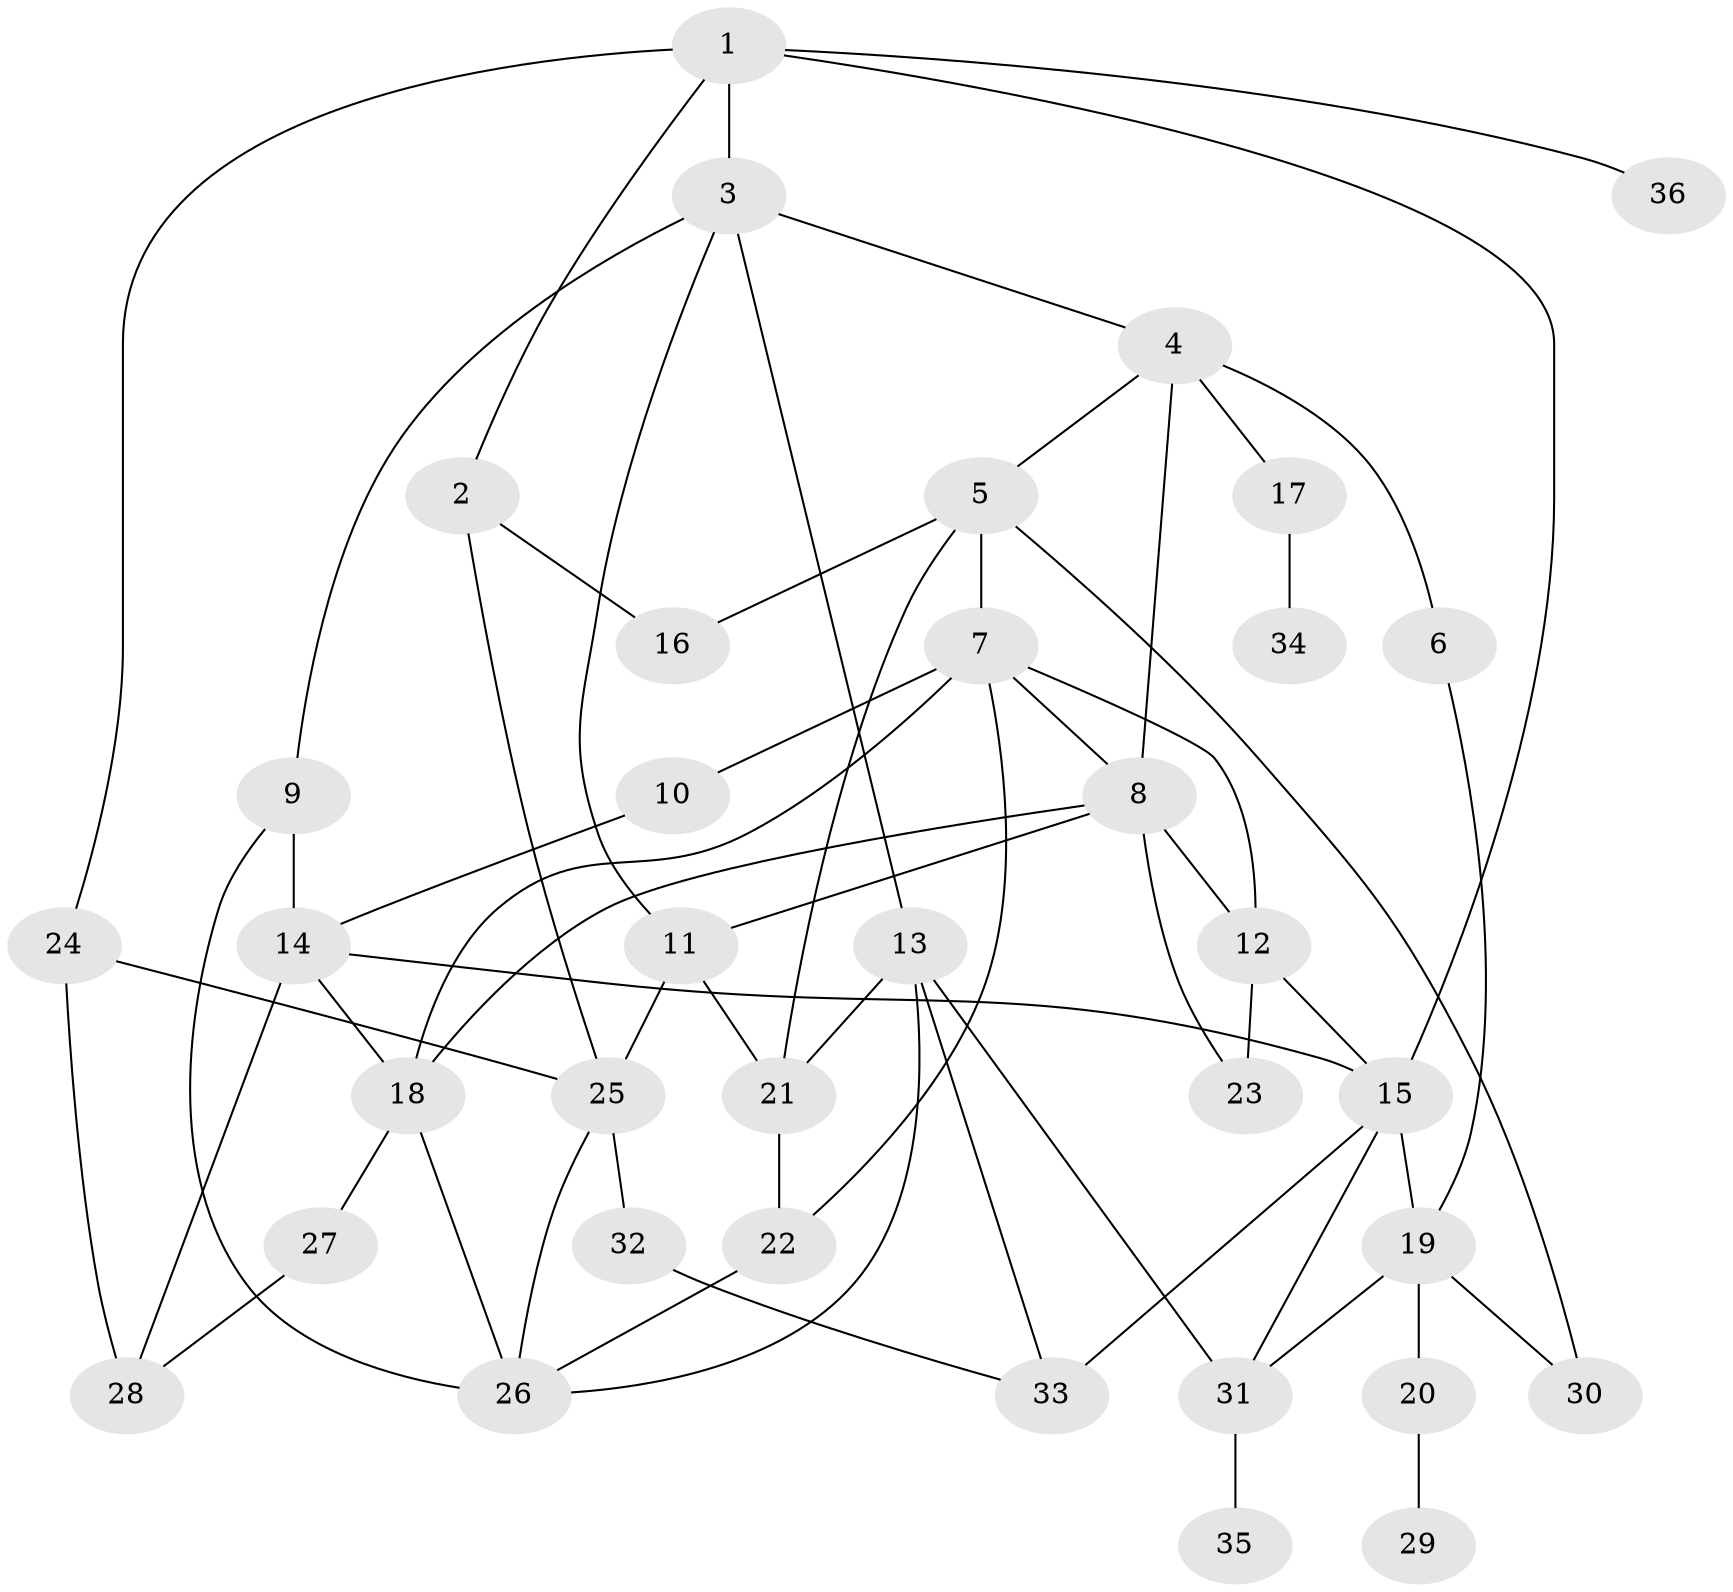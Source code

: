 // original degree distribution, {6: 0.05555555555555555, 3: 0.2361111111111111, 5: 0.09722222222222222, 2: 0.2777777777777778, 7: 0.013888888888888888, 4: 0.1111111111111111, 1: 0.20833333333333334}
// Generated by graph-tools (version 1.1) at 2025/34/03/09/25 02:34:15]
// undirected, 36 vertices, 62 edges
graph export_dot {
graph [start="1"]
  node [color=gray90,style=filled];
  1;
  2;
  3;
  4;
  5;
  6;
  7;
  8;
  9;
  10;
  11;
  12;
  13;
  14;
  15;
  16;
  17;
  18;
  19;
  20;
  21;
  22;
  23;
  24;
  25;
  26;
  27;
  28;
  29;
  30;
  31;
  32;
  33;
  34;
  35;
  36;
  1 -- 2 [weight=1.0];
  1 -- 3 [weight=1.0];
  1 -- 15 [weight=1.0];
  1 -- 24 [weight=1.0];
  1 -- 36 [weight=1.0];
  2 -- 16 [weight=1.0];
  2 -- 25 [weight=1.0];
  3 -- 4 [weight=1.0];
  3 -- 9 [weight=1.0];
  3 -- 11 [weight=1.0];
  3 -- 13 [weight=1.0];
  4 -- 5 [weight=1.0];
  4 -- 6 [weight=1.0];
  4 -- 8 [weight=1.0];
  4 -- 17 [weight=1.0];
  5 -- 7 [weight=1.0];
  5 -- 16 [weight=1.0];
  5 -- 21 [weight=1.0];
  5 -- 30 [weight=1.0];
  6 -- 19 [weight=1.0];
  7 -- 8 [weight=1.0];
  7 -- 10 [weight=1.0];
  7 -- 12 [weight=1.0];
  7 -- 18 [weight=1.0];
  7 -- 22 [weight=1.0];
  8 -- 11 [weight=1.0];
  8 -- 12 [weight=1.0];
  8 -- 18 [weight=1.0];
  8 -- 23 [weight=1.0];
  9 -- 14 [weight=3.0];
  9 -- 26 [weight=1.0];
  10 -- 14 [weight=1.0];
  11 -- 21 [weight=1.0];
  11 -- 25 [weight=1.0];
  12 -- 15 [weight=1.0];
  12 -- 23 [weight=1.0];
  13 -- 21 [weight=1.0];
  13 -- 26 [weight=1.0];
  13 -- 31 [weight=2.0];
  13 -- 33 [weight=1.0];
  14 -- 15 [weight=1.0];
  14 -- 18 [weight=1.0];
  14 -- 28 [weight=1.0];
  15 -- 19 [weight=1.0];
  15 -- 31 [weight=1.0];
  15 -- 33 [weight=1.0];
  17 -- 34 [weight=1.0];
  18 -- 26 [weight=1.0];
  18 -- 27 [weight=1.0];
  19 -- 20 [weight=1.0];
  19 -- 30 [weight=1.0];
  19 -- 31 [weight=1.0];
  20 -- 29 [weight=1.0];
  21 -- 22 [weight=2.0];
  22 -- 26 [weight=1.0];
  24 -- 25 [weight=1.0];
  24 -- 28 [weight=1.0];
  25 -- 26 [weight=2.0];
  25 -- 32 [weight=3.0];
  27 -- 28 [weight=1.0];
  31 -- 35 [weight=1.0];
  32 -- 33 [weight=1.0];
}
